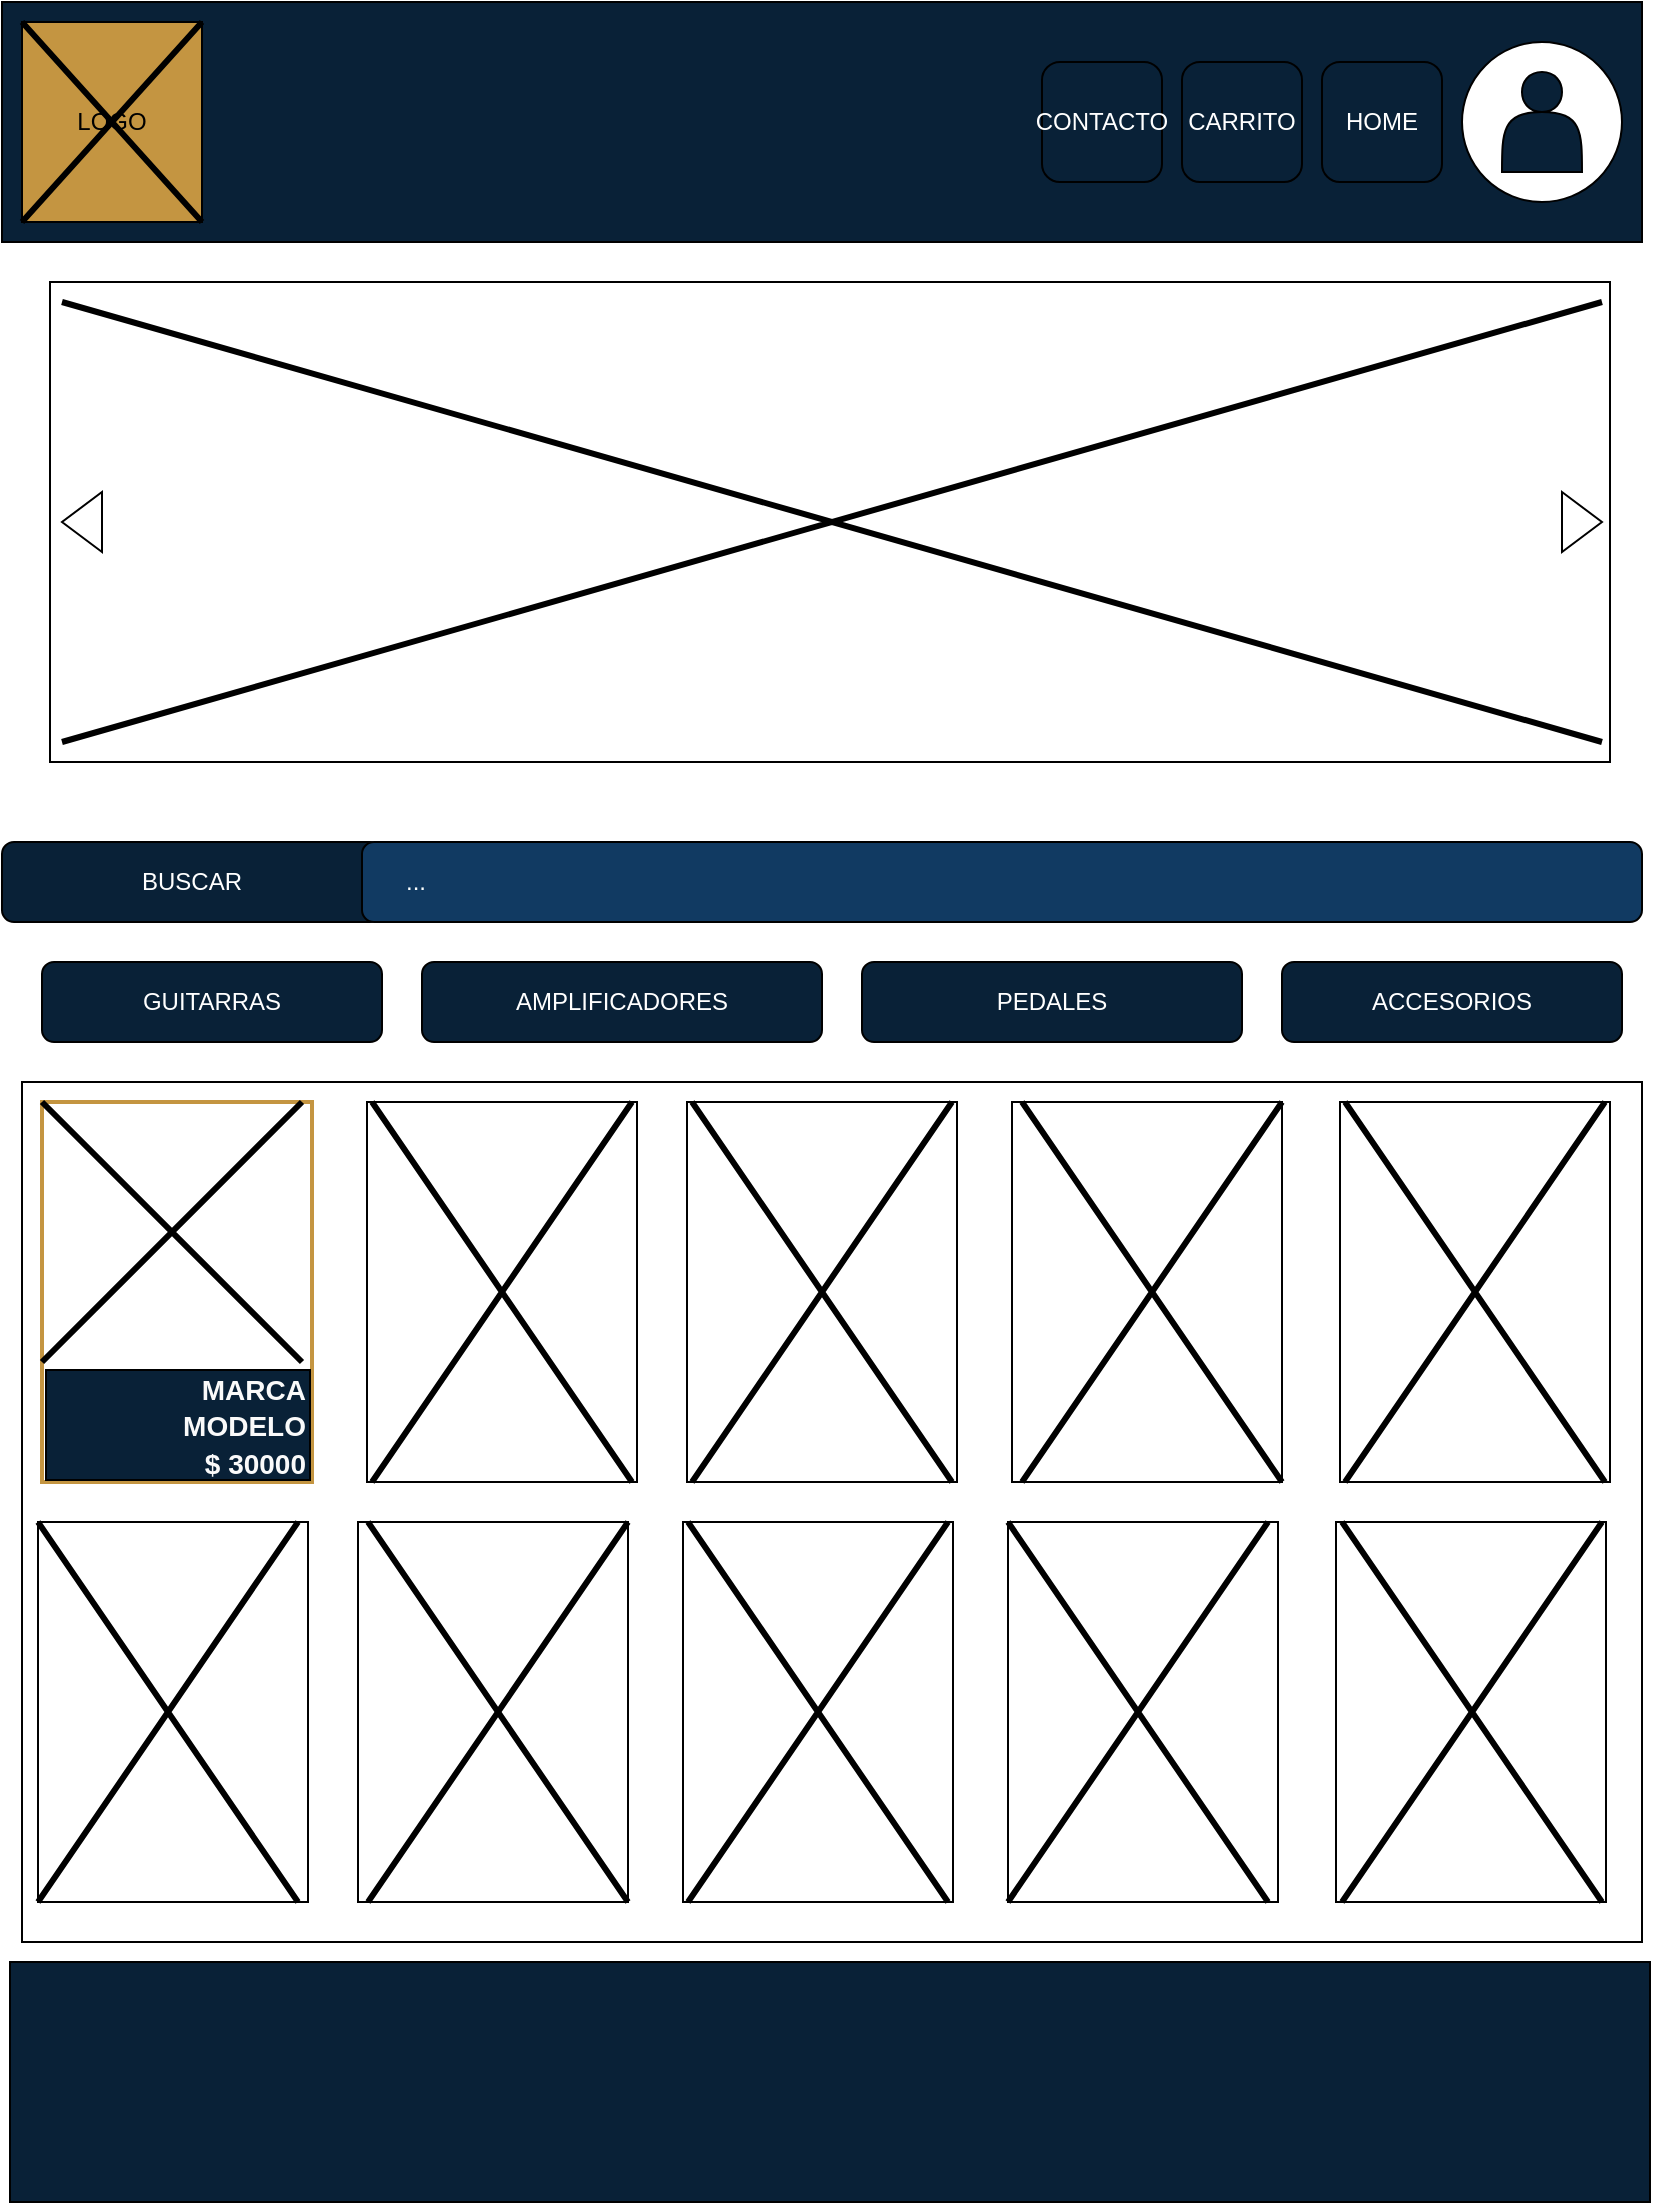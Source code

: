 <mxfile version="22.1.8" type="github">
  <diagram name="Página-1" id="JqUlna2AlzxESYvFUE7s">
    <mxGraphModel dx="1426" dy="785" grid="1" gridSize="10" guides="1" tooltips="1" connect="1" arrows="1" fold="1" page="1" pageScale="1" pageWidth="827" pageHeight="1169" math="0" shadow="0">
      <root>
        <mxCell id="0" />
        <mxCell id="1" parent="0" />
        <mxCell id="KVJcDZr4lrvwrFrAcdM8-36" value="" style="rounded=0;whiteSpace=wrap;html=1;" vertex="1" parent="1">
          <mxGeometry x="10" y="540" width="810" height="430" as="geometry" />
        </mxCell>
        <mxCell id="KVJcDZr4lrvwrFrAcdM8-59" value="" style="rounded=0;whiteSpace=wrap;html=1;" vertex="1" parent="1">
          <mxGeometry x="182.5" y="550" width="135" height="190" as="geometry" />
        </mxCell>
        <mxCell id="KVJcDZr4lrvwrFrAcdM8-1" value="" style="rounded=0;whiteSpace=wrap;html=1;fillColor=#092137;" vertex="1" parent="1">
          <mxGeometry width="820" height="120" as="geometry" />
        </mxCell>
        <mxCell id="KVJcDZr4lrvwrFrAcdM8-4" value="HOME" style="rounded=1;whiteSpace=wrap;html=1;fontColor=#FFFFFF;fillColor=#092137;" vertex="1" parent="1">
          <mxGeometry x="660" y="30" width="60" height="60" as="geometry" />
        </mxCell>
        <mxCell id="KVJcDZr4lrvwrFrAcdM8-5" value="CARRITO" style="rounded=1;whiteSpace=wrap;html=1;fillColor=#092137;fontColor=#ffffff;" vertex="1" parent="1">
          <mxGeometry x="590" y="30" width="60" height="60" as="geometry" />
        </mxCell>
        <mxCell id="KVJcDZr4lrvwrFrAcdM8-6" value="" style="ellipse;whiteSpace=wrap;html=1;" vertex="1" parent="1">
          <mxGeometry x="730" y="20" width="80" height="80" as="geometry" />
        </mxCell>
        <mxCell id="KVJcDZr4lrvwrFrAcdM8-7" value="" style="shape=actor;whiteSpace=wrap;html=1;fillColor=#092137;" vertex="1" parent="1">
          <mxGeometry x="750" y="35" width="40" height="50" as="geometry" />
        </mxCell>
        <mxCell id="KVJcDZr4lrvwrFrAcdM8-8" value="LOGO" style="rounded=0;whiteSpace=wrap;html=1;fillColor=#C49541;" vertex="1" parent="1">
          <mxGeometry x="10" y="10" width="90" height="100" as="geometry" />
        </mxCell>
        <mxCell id="KVJcDZr4lrvwrFrAcdM8-9" value="" style="shape=umlDestroy;whiteSpace=wrap;html=1;strokeWidth=3;targetShapes=umlLifeline;" vertex="1" parent="1">
          <mxGeometry x="10" y="10" width="90" height="100" as="geometry" />
        </mxCell>
        <mxCell id="KVJcDZr4lrvwrFrAcdM8-12" value="" style="rounded=0;whiteSpace=wrap;html=1;" vertex="1" parent="1">
          <mxGeometry x="24" y="140" width="780" height="240" as="geometry" />
        </mxCell>
        <mxCell id="KVJcDZr4lrvwrFrAcdM8-13" value="" style="triangle;whiteSpace=wrap;html=1;" vertex="1" parent="1">
          <mxGeometry x="780" y="245" width="20" height="30" as="geometry" />
        </mxCell>
        <mxCell id="KVJcDZr4lrvwrFrAcdM8-14" value="" style="triangle;whiteSpace=wrap;html=1;rotation=-180;" vertex="1" parent="1">
          <mxGeometry x="30" y="245" width="20" height="30" as="geometry" />
        </mxCell>
        <mxCell id="KVJcDZr4lrvwrFrAcdM8-15" value="" style="shape=umlDestroy;whiteSpace=wrap;html=1;strokeWidth=3;targetShapes=umlLifeline;" vertex="1" parent="1">
          <mxGeometry x="30" y="150" width="770" height="220" as="geometry" />
        </mxCell>
        <mxCell id="KVJcDZr4lrvwrFrAcdM8-18" value="" style="rounded=0;whiteSpace=wrap;html=1;strokeColor=#c49541;fillColor=none;gradientColor=none;strokeWidth=2;" vertex="1" parent="1">
          <mxGeometry x="20" y="550" width="135" height="190" as="geometry" />
        </mxCell>
        <mxCell id="KVJcDZr4lrvwrFrAcdM8-22" value="BUSCAR" style="rounded=1;whiteSpace=wrap;html=1;fillColor=#092137;fontColor=#ffffff;" vertex="1" parent="1">
          <mxGeometry y="420" width="190" height="40" as="geometry" />
        </mxCell>
        <mxCell id="KVJcDZr4lrvwrFrAcdM8-20" value="&amp;nbsp; &amp;nbsp; &amp;nbsp; ..." style="rounded=1;whiteSpace=wrap;html=1;fillColor=#113A62;fontColor=#FCFFFF;align=left;" vertex="1" parent="1">
          <mxGeometry x="180" y="420" width="640" height="40" as="geometry" />
        </mxCell>
        <mxCell id="KVJcDZr4lrvwrFrAcdM8-23" value="GUITARRAS" style="rounded=1;whiteSpace=wrap;html=1;fillColor=#092137;fontColor=#ffffff;" vertex="1" parent="1">
          <mxGeometry x="20" y="480" width="170" height="40" as="geometry" />
        </mxCell>
        <mxCell id="KVJcDZr4lrvwrFrAcdM8-24" value="AMPLIFICADORES" style="rounded=1;whiteSpace=wrap;html=1;fillColor=#092137;fontColor=#ffffff;" vertex="1" parent="1">
          <mxGeometry x="210" y="480" width="200" height="40" as="geometry" />
        </mxCell>
        <mxCell id="KVJcDZr4lrvwrFrAcdM8-25" value="PEDALES" style="rounded=1;whiteSpace=wrap;html=1;fillColor=#092137;fontColor=#ffffff;" vertex="1" parent="1">
          <mxGeometry x="430" y="480" width="190" height="40" as="geometry" />
        </mxCell>
        <mxCell id="KVJcDZr4lrvwrFrAcdM8-26" value="ACCESORIOS" style="rounded=1;whiteSpace=wrap;html=1;fillColor=#092137;fontColor=#ffffff;" vertex="1" parent="1">
          <mxGeometry x="640" y="480" width="170" height="40" as="geometry" />
        </mxCell>
        <mxCell id="KVJcDZr4lrvwrFrAcdM8-28" value="" style="rounded=0;whiteSpace=wrap;html=1;" vertex="1" parent="1">
          <mxGeometry x="342.5" y="550" width="135" height="190" as="geometry" />
        </mxCell>
        <mxCell id="KVJcDZr4lrvwrFrAcdM8-29" value="" style="rounded=0;whiteSpace=wrap;html=1;" vertex="1" parent="1">
          <mxGeometry x="505" y="550" width="135" height="190" as="geometry" />
        </mxCell>
        <mxCell id="KVJcDZr4lrvwrFrAcdM8-30" value="" style="rounded=0;whiteSpace=wrap;html=1;" vertex="1" parent="1">
          <mxGeometry x="669" y="550" width="135" height="190" as="geometry" />
        </mxCell>
        <mxCell id="KVJcDZr4lrvwrFrAcdM8-31" value="" style="rounded=0;whiteSpace=wrap;html=1;" vertex="1" parent="1">
          <mxGeometry x="18" y="760" width="135" height="190" as="geometry" />
        </mxCell>
        <mxCell id="KVJcDZr4lrvwrFrAcdM8-32" value="" style="rounded=0;whiteSpace=wrap;html=1;" vertex="1" parent="1">
          <mxGeometry x="178" y="760" width="135" height="190" as="geometry" />
        </mxCell>
        <mxCell id="KVJcDZr4lrvwrFrAcdM8-33" value="" style="rounded=0;whiteSpace=wrap;html=1;" vertex="1" parent="1">
          <mxGeometry x="340.5" y="760" width="135" height="190" as="geometry" />
        </mxCell>
        <mxCell id="KVJcDZr4lrvwrFrAcdM8-34" value="" style="rounded=0;whiteSpace=wrap;html=1;" vertex="1" parent="1">
          <mxGeometry x="503" y="760" width="135" height="190" as="geometry" />
        </mxCell>
        <mxCell id="KVJcDZr4lrvwrFrAcdM8-35" value="" style="rounded=0;whiteSpace=wrap;html=1;" vertex="1" parent="1">
          <mxGeometry x="667" y="760" width="135" height="190" as="geometry" />
        </mxCell>
        <mxCell id="KVJcDZr4lrvwrFrAcdM8-37" value="CONTACTO&lt;br&gt;" style="rounded=1;whiteSpace=wrap;html=1;fillColor=#092137;fontColor=#ffffff;" vertex="1" parent="1">
          <mxGeometry x="520" y="30" width="60" height="60" as="geometry" />
        </mxCell>
        <mxCell id="KVJcDZr4lrvwrFrAcdM8-38" value="" style="shape=umlDestroy;whiteSpace=wrap;html=1;strokeWidth=3;targetShapes=umlLifeline;" vertex="1" parent="1">
          <mxGeometry x="20" y="550" width="130" height="130" as="geometry" />
        </mxCell>
        <mxCell id="KVJcDZr4lrvwrFrAcdM8-40" value="" style="shape=umlDestroy;whiteSpace=wrap;html=1;strokeWidth=3;targetShapes=umlLifeline;" vertex="1" parent="1">
          <mxGeometry x="185" y="550" width="130" height="190" as="geometry" />
        </mxCell>
        <mxCell id="KVJcDZr4lrvwrFrAcdM8-41" value="" style="shape=umlDestroy;whiteSpace=wrap;html=1;strokeWidth=3;targetShapes=umlLifeline;" vertex="1" parent="1">
          <mxGeometry x="345" y="550" width="130" height="190" as="geometry" />
        </mxCell>
        <mxCell id="KVJcDZr4lrvwrFrAcdM8-42" value="" style="shape=umlDestroy;whiteSpace=wrap;html=1;strokeWidth=3;targetShapes=umlLifeline;" vertex="1" parent="1">
          <mxGeometry x="510" y="550" width="130" height="190" as="geometry" />
        </mxCell>
        <mxCell id="KVJcDZr4lrvwrFrAcdM8-43" value="" style="shape=umlDestroy;whiteSpace=wrap;html=1;strokeWidth=3;targetShapes=umlLifeline;" vertex="1" parent="1">
          <mxGeometry x="18" y="760" width="130" height="190" as="geometry" />
        </mxCell>
        <mxCell id="KVJcDZr4lrvwrFrAcdM8-44" value="" style="shape=umlDestroy;whiteSpace=wrap;html=1;strokeWidth=3;targetShapes=umlLifeline;" vertex="1" parent="1">
          <mxGeometry x="183" y="760" width="130" height="190" as="geometry" />
        </mxCell>
        <mxCell id="KVJcDZr4lrvwrFrAcdM8-55" value="" style="shape=umlDestroy;whiteSpace=wrap;html=1;strokeWidth=3;targetShapes=umlLifeline;" vertex="1" parent="1">
          <mxGeometry x="503" y="760" width="130" height="190" as="geometry" />
        </mxCell>
        <mxCell id="KVJcDZr4lrvwrFrAcdM8-56" value="" style="shape=umlDestroy;whiteSpace=wrap;html=1;strokeWidth=3;targetShapes=umlLifeline;" vertex="1" parent="1">
          <mxGeometry x="343" y="760" width="130" height="190" as="geometry" />
        </mxCell>
        <mxCell id="KVJcDZr4lrvwrFrAcdM8-57" value="" style="shape=umlDestroy;whiteSpace=wrap;html=1;strokeWidth=3;targetShapes=umlLifeline;" vertex="1" parent="1">
          <mxGeometry x="671.5" y="550" width="130" height="190" as="geometry" />
        </mxCell>
        <mxCell id="KVJcDZr4lrvwrFrAcdM8-58" value="" style="shape=umlDestroy;whiteSpace=wrap;html=1;strokeWidth=3;targetShapes=umlLifeline;" vertex="1" parent="1">
          <mxGeometry x="670" y="760" width="130" height="190" as="geometry" />
        </mxCell>
        <mxCell id="KVJcDZr4lrvwrFrAcdM8-60" value="&lt;font style=&quot;font-size: 14px;&quot;&gt;&lt;b style=&quot;&quot;&gt;MARCA&lt;br&gt;&lt;div style=&quot;&quot;&gt;&lt;b style=&quot;background-color: initial;&quot;&gt;MODELO&lt;/b&gt;&lt;/div&gt;$ 30000&lt;/b&gt;&lt;/font&gt;" style="rounded=0;whiteSpace=wrap;html=1;fontSize=17;align=right;fillColor=#092137;fontColor=#FAFAFA;" vertex="1" parent="1">
          <mxGeometry x="22" y="684" width="132" height="55" as="geometry" />
        </mxCell>
        <mxCell id="KVJcDZr4lrvwrFrAcdM8-61" value="" style="rounded=0;whiteSpace=wrap;html=1;fillColor=#092137;" vertex="1" parent="1">
          <mxGeometry x="4" y="980" width="820" height="120" as="geometry" />
        </mxCell>
      </root>
    </mxGraphModel>
  </diagram>
</mxfile>
